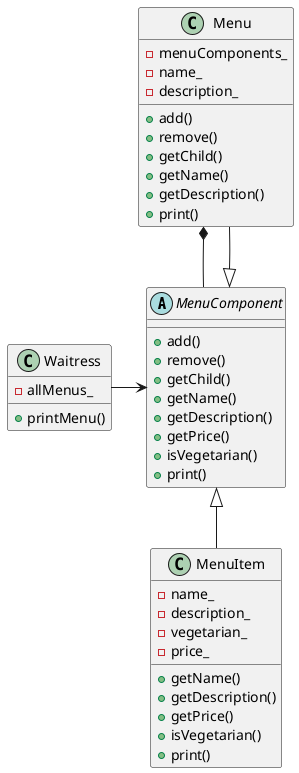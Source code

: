 @startuml composite

abstract class MenuComponent{
    +add()
    +remove()
    +getChild()
    +getName()
    +getDescription()
    +getPrice()
    +isVegetarian()
    +print()
}

class MenuItem{
    -name_
    -description_
    -vegetarian_
    -price_
    +getName()
    +getDescription()
    +getPrice()
    +isVegetarian()
    +print()
}

class Menu{
    -menuComponents_
    -name_
    -description_
    +add()
    +remove()
    +getChild()
    +getName()
    +getDescription()
    +print()
}

class Waitress{
    -allMenus_
    +printMenu()
}

MenuComponent <|-down- MenuItem
MenuComponent <|-down- Menu

Waitress -right-> MenuComponent

MenuComponent -up-* Menu

@enduml
